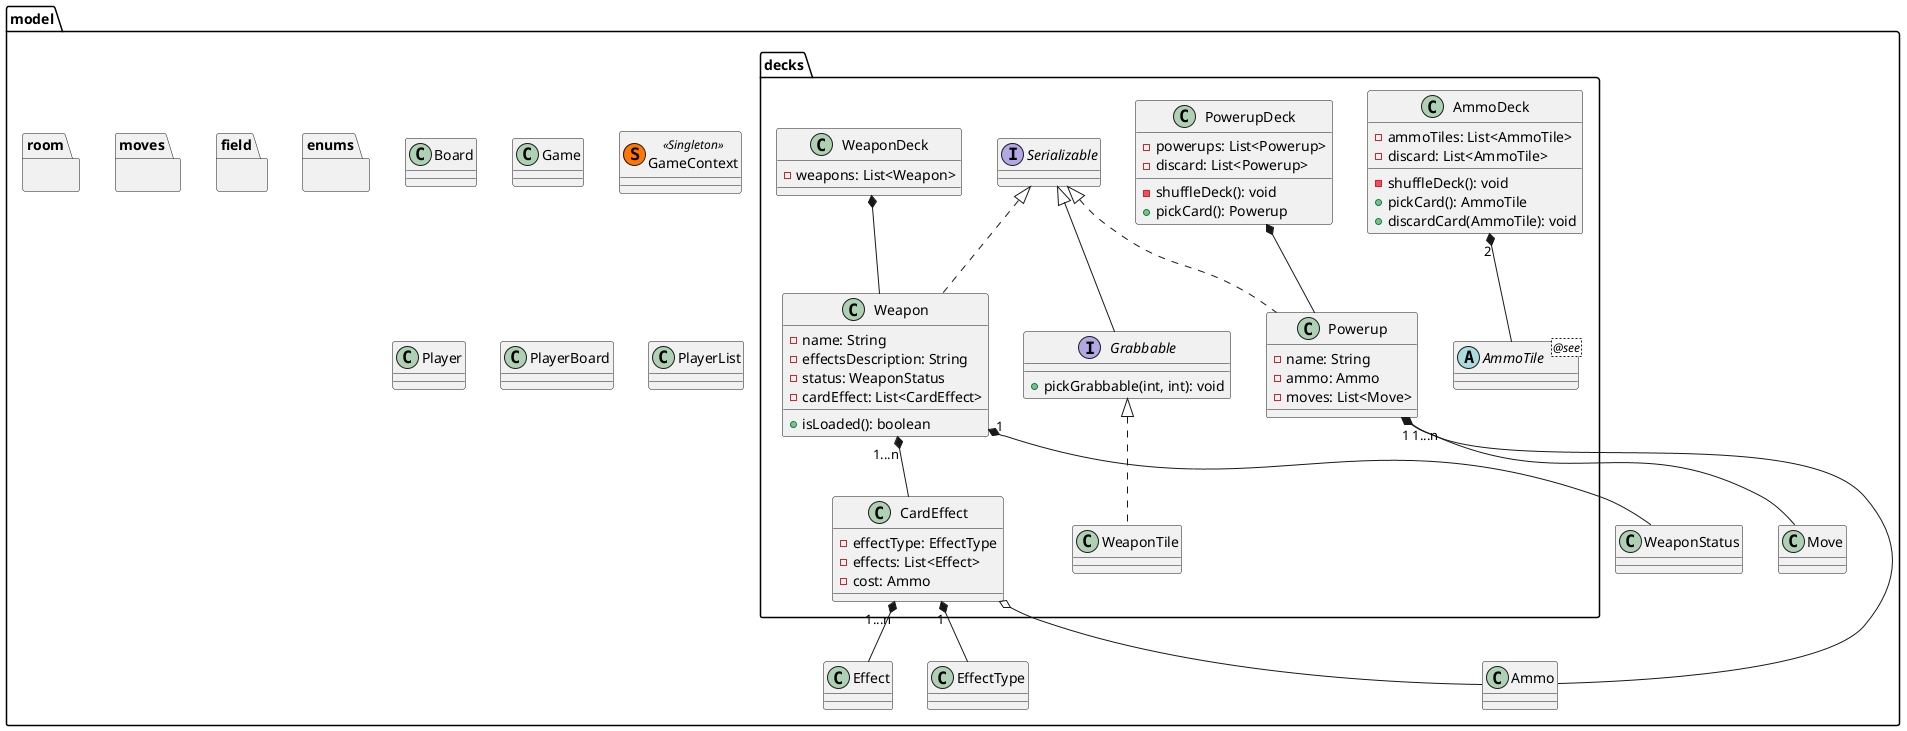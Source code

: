@startuml
package model{
    package decks{
        class AmmoDeck{
            - ammoTiles: List<AmmoTile>
            - discard: List<AmmoTile>
            __
            - shuffleDeck(): void
            + pickCard(): AmmoTile
            + discardCard(AmmoTile): void
        }

        abstract class AmmoTile <@see>

        class CardEffect{
            - effectType: EffectType
            - effects: List<Effect>
            - cost: Ammo
        }

        interface Grabbable extends Serializable{
            + pickGrabbable(int, int): void
        }

        class Powerup implements Serializable{
            - name: String
            - ammo: Ammo
            - moves: List<Move>
        }

        class PowerupDeck{
            - powerups: List<Powerup>
            - discard: List<Powerup>
            __
            - shuffleDeck(): void
            + pickCard(): Powerup
        }

        class Weapon implements Serializable{
            - name: String
            - effectsDescription: String
            - status: WeaponStatus
            - cardEffect: List<CardEffect>
            __
            + isLoaded(): boolean
        }

        class WeaponDeck{
            - weapons: List<Weapon>
        }

        class WeaponTile implements Grabbable{

        }

        AmmoDeck "2" *-- AmmoTile
        PowerupDeck *-- Powerup
        WeaponDeck *-- Weapon
    }

    package enums{

    }

    package field{

    }

    package moves{

    }

    package room{

    }

    class Ammo{

    }

    class Board{

    }

    class Game{

    }

    class GameContext  << (S,#FF7700) Singleton >> {

    }

    class Player {

    }

    class PlayerBoard{

    }

    class PlayerList {

    }

    CardEffect "1" *-- EffectType
    CardEffect "1...n" *-- Effect
    CardEffect o-- Ammo

    Powerup "1" *-- Ammo
    Powerup "1...n" *-- Move

    Weapon "1" *-- WeaponStatus
    Weapon "1...n" *-- CardEffect
}
@enduml
